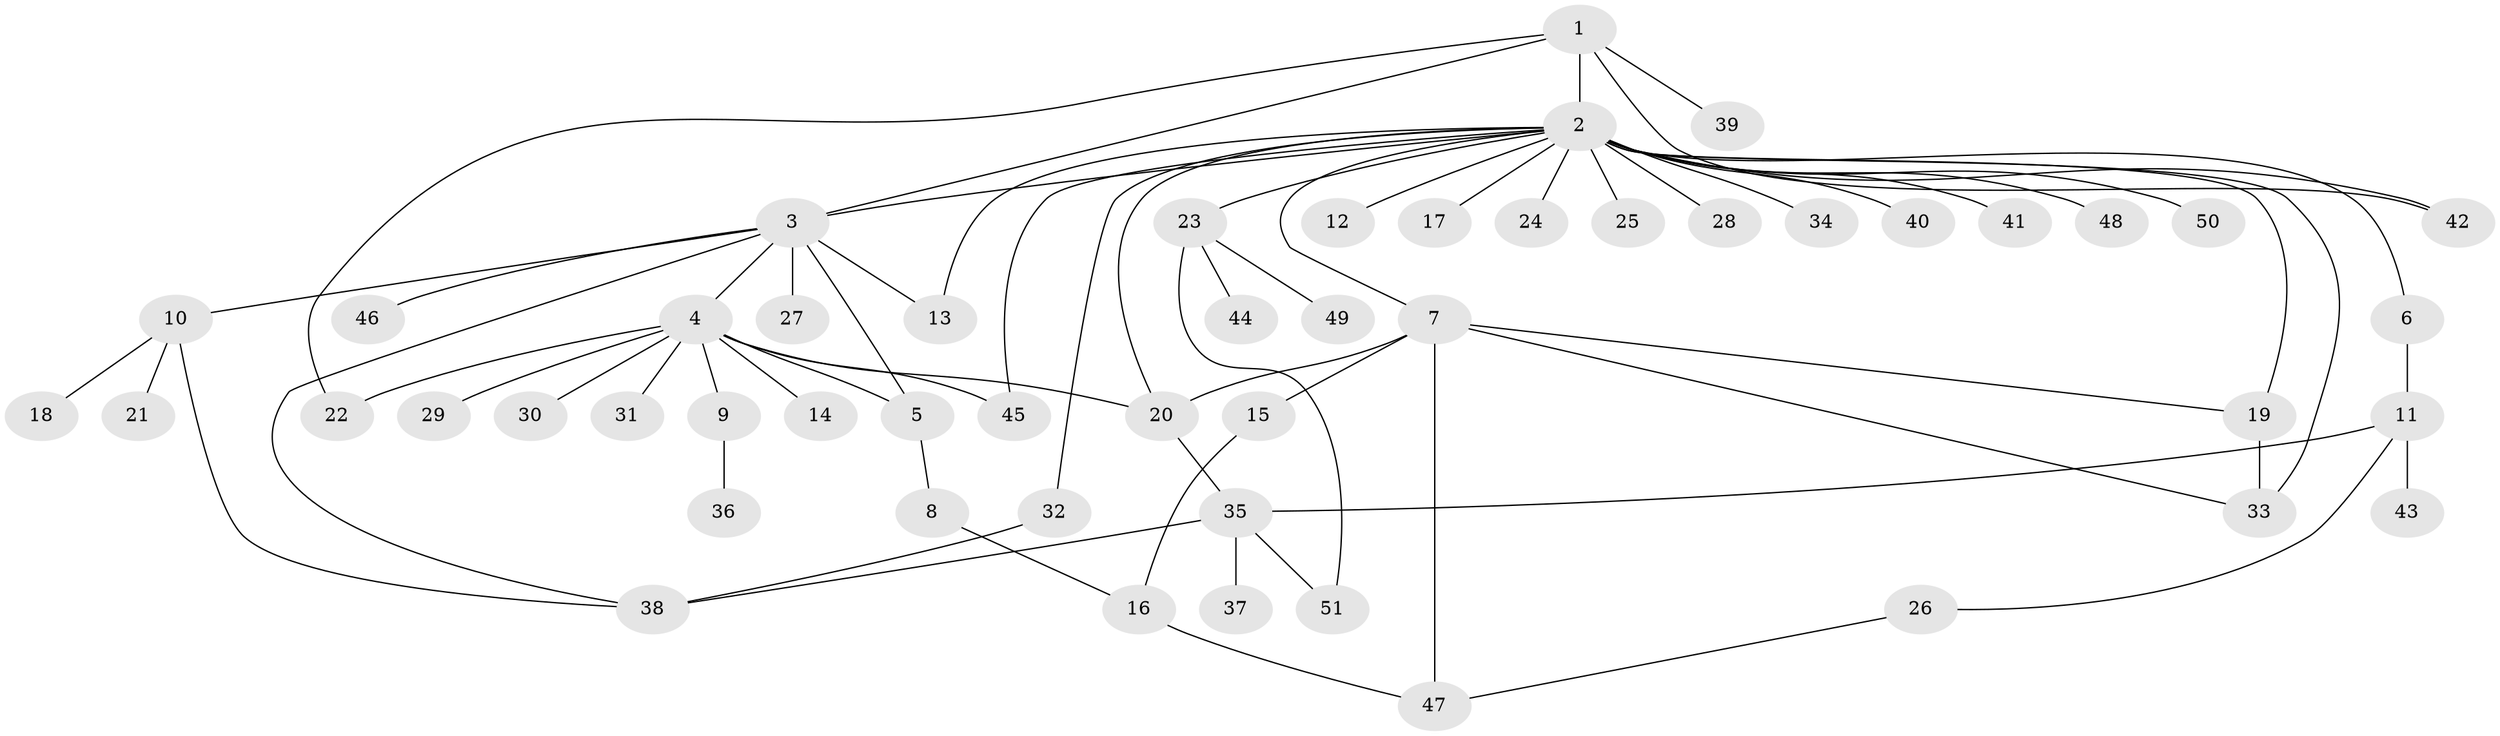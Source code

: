 // original degree distribution, {6: 0.011904761904761904, 26: 0.011904761904761904, 11: 0.03571428571428571, 4: 0.047619047619047616, 2: 0.2857142857142857, 1: 0.4642857142857143, 3: 0.07142857142857142, 5: 0.07142857142857142}
// Generated by graph-tools (version 1.1) at 2025/50/03/04/25 22:50:20]
// undirected, 51 vertices, 69 edges
graph export_dot {
  node [color=gray90,style=filled];
  1;
  2;
  3;
  4;
  5;
  6;
  7;
  8;
  9;
  10;
  11;
  12;
  13;
  14;
  15;
  16;
  17;
  18;
  19;
  20;
  21;
  22;
  23;
  24;
  25;
  26;
  27;
  28;
  29;
  30;
  31;
  32;
  33;
  34;
  35;
  36;
  37;
  38;
  39;
  40;
  41;
  42;
  43;
  44;
  45;
  46;
  47;
  48;
  49;
  50;
  51;
  1 -- 2 [weight=1.0];
  1 -- 3 [weight=1.0];
  1 -- 22 [weight=1.0];
  1 -- 39 [weight=1.0];
  1 -- 42 [weight=1.0];
  2 -- 3 [weight=1.0];
  2 -- 6 [weight=1.0];
  2 -- 7 [weight=1.0];
  2 -- 12 [weight=1.0];
  2 -- 13 [weight=1.0];
  2 -- 17 [weight=1.0];
  2 -- 19 [weight=1.0];
  2 -- 20 [weight=2.0];
  2 -- 23 [weight=1.0];
  2 -- 24 [weight=1.0];
  2 -- 25 [weight=1.0];
  2 -- 28 [weight=1.0];
  2 -- 32 [weight=1.0];
  2 -- 33 [weight=2.0];
  2 -- 34 [weight=1.0];
  2 -- 40 [weight=1.0];
  2 -- 41 [weight=1.0];
  2 -- 42 [weight=1.0];
  2 -- 45 [weight=1.0];
  2 -- 48 [weight=1.0];
  2 -- 50 [weight=1.0];
  3 -- 4 [weight=1.0];
  3 -- 5 [weight=1.0];
  3 -- 10 [weight=1.0];
  3 -- 13 [weight=1.0];
  3 -- 27 [weight=1.0];
  3 -- 38 [weight=1.0];
  3 -- 46 [weight=1.0];
  4 -- 5 [weight=1.0];
  4 -- 9 [weight=1.0];
  4 -- 14 [weight=1.0];
  4 -- 20 [weight=1.0];
  4 -- 22 [weight=1.0];
  4 -- 29 [weight=1.0];
  4 -- 30 [weight=1.0];
  4 -- 31 [weight=1.0];
  4 -- 45 [weight=1.0];
  5 -- 8 [weight=1.0];
  6 -- 11 [weight=1.0];
  7 -- 15 [weight=2.0];
  7 -- 19 [weight=1.0];
  7 -- 20 [weight=4.0];
  7 -- 33 [weight=1.0];
  7 -- 47 [weight=1.0];
  8 -- 16 [weight=1.0];
  9 -- 36 [weight=1.0];
  10 -- 18 [weight=1.0];
  10 -- 21 [weight=1.0];
  10 -- 38 [weight=1.0];
  11 -- 26 [weight=1.0];
  11 -- 35 [weight=1.0];
  11 -- 43 [weight=1.0];
  15 -- 16 [weight=1.0];
  16 -- 47 [weight=1.0];
  19 -- 33 [weight=3.0];
  20 -- 35 [weight=1.0];
  23 -- 44 [weight=1.0];
  23 -- 49 [weight=1.0];
  23 -- 51 [weight=1.0];
  26 -- 47 [weight=1.0];
  32 -- 38 [weight=1.0];
  35 -- 37 [weight=1.0];
  35 -- 38 [weight=1.0];
  35 -- 51 [weight=1.0];
}
